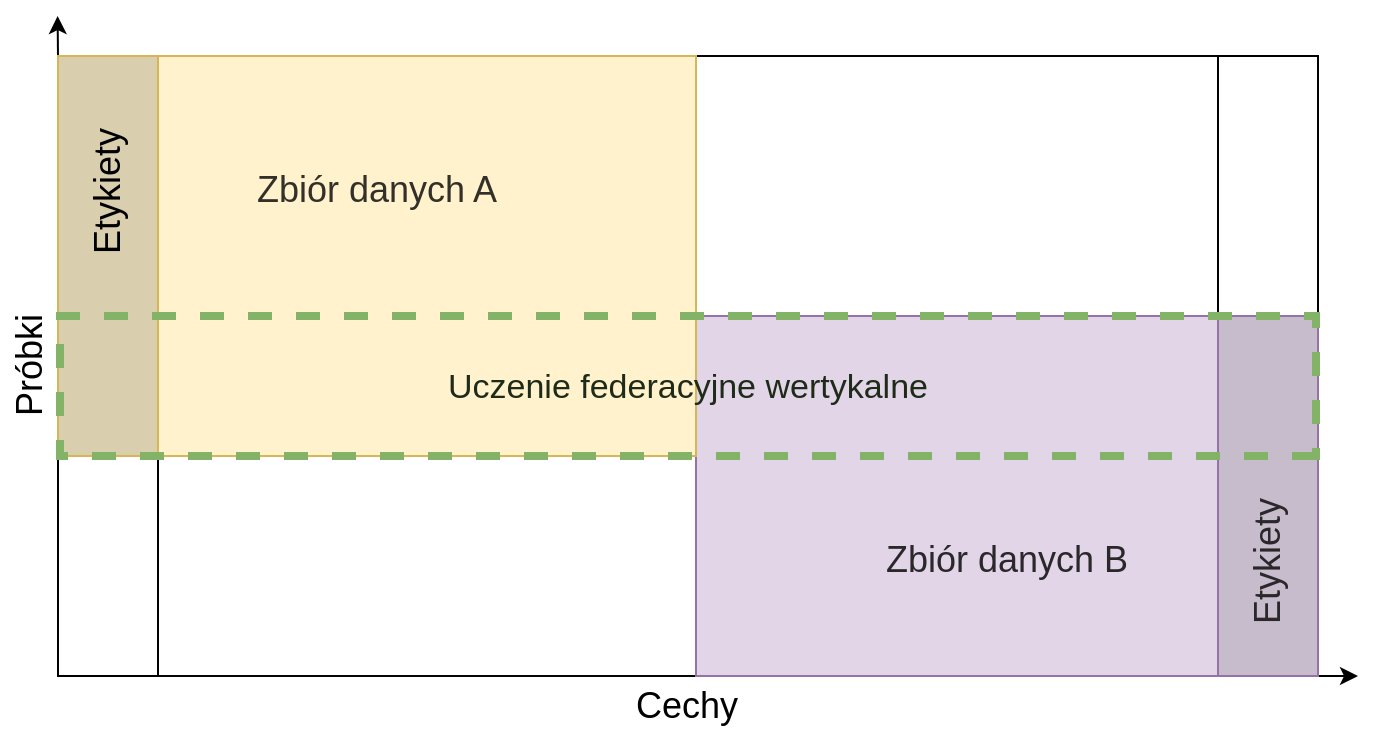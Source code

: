 <mxfile version="17.1.3" type="device"><diagram id="V3tsCqq8QKIaEwVYqXRp" name="Page-1"><mxGraphModel dx="949" dy="547" grid="1" gridSize="10" guides="1" tooltips="1" connect="1" arrows="1" fold="1" page="1" pageScale="1" pageWidth="827" pageHeight="1169" math="0" shadow="0"><root><mxCell id="0"/><mxCell id="1" parent="0"/><mxCell id="Po3UAP2UEHaN24MB34Bt-23" value="" style="rounded=0;whiteSpace=wrap;html=1;glass=0;fontSize=18;strokeColor=#050505;" vertex="1" parent="1"><mxGeometry x="99" y="170" width="630" height="310" as="geometry"/></mxCell><mxCell id="Po3UAP2UEHaN24MB34Bt-24" value="" style="rounded=0;whiteSpace=wrap;html=1;glass=0;fontSize=18;direction=south;rotation=270;" vertex="1" parent="1"><mxGeometry x="549" y="300" width="310" height="50" as="geometry"/></mxCell><mxCell id="Po3UAP2UEHaN24MB34Bt-25" value="" style="rounded=0;whiteSpace=wrap;html=1;glass=0;fontSize=18;direction=south;rotation=270;" vertex="1" parent="1"><mxGeometry x="-31" y="300" width="310" height="50" as="geometry"/></mxCell><mxCell id="Po3UAP2UEHaN24MB34Bt-26" value="&lt;font style=&quot;font-size: 18px&quot; color=&quot;#2a282b&quot;&gt;&lt;br&gt;&lt;br&gt;&lt;br&gt;Zbiór danych B&lt;/font&gt;" style="rounded=0;whiteSpace=wrap;html=1;fillColor=#E1D5E7;strokeColor=#9673A6;fontSize=17;" vertex="1" parent="1"><mxGeometry x="418" y="300" width="311" height="180" as="geometry"/></mxCell><mxCell id="Po3UAP2UEHaN24MB34Bt-27" value="&lt;font style=&quot;font-size: 18px&quot;&gt;&lt;font color=&quot;#333029&quot;&gt;Zbiór danych A&lt;br&gt;&lt;br&gt;&lt;br&gt;&lt;/font&gt;&lt;br&gt;&lt;/font&gt;" style="rounded=0;whiteSpace=wrap;html=1;fillColor=#FFF2CC;strokeColor=#d6b656;gradientColor=none;glass=0;" vertex="1" parent="1"><mxGeometry x="99" y="170" width="319" height="200" as="geometry"/></mxCell><mxCell id="Po3UAP2UEHaN24MB34Bt-28" style="edgeStyle=orthogonalEdgeStyle;rounded=0;orthogonalLoop=1;jettySize=auto;html=1;exitX=0;exitY=0;exitDx=0;exitDy=0;fontSize=18;" edge="1" parent="1" source="Po3UAP2UEHaN24MB34Bt-29"><mxGeometry relative="1" as="geometry"><mxPoint x="98.8" y="150" as="targetPoint"/></mxGeometry></mxCell><mxCell id="Po3UAP2UEHaN24MB34Bt-29" value="&amp;nbsp; &amp;nbsp; &amp;nbsp; &amp;nbsp; &amp;nbsp; &amp;nbsp; &amp;nbsp;Etykiety" style="rounded=0;whiteSpace=wrap;html=1;glass=0;fontSize=18;fillColor=#D9CEAE;strokeColor=#d6b656;direction=south;rotation=270;" vertex="1" parent="1"><mxGeometry x="24" y="245" width="200" height="50" as="geometry"/></mxCell><mxCell id="Po3UAP2UEHaN24MB34Bt-30" style="edgeStyle=orthogonalEdgeStyle;rounded=0;orthogonalLoop=1;jettySize=auto;html=1;exitX=1;exitY=1;exitDx=0;exitDy=0;fontSize=18;" edge="1" parent="1" source="Po3UAP2UEHaN24MB34Bt-31"><mxGeometry relative="1" as="geometry"><mxPoint x="749" y="480.2" as="targetPoint"/></mxGeometry></mxCell><mxCell id="Po3UAP2UEHaN24MB34Bt-31" value="&lt;font color=&quot;#2a282b&quot;&gt;Etykiety&amp;nbsp; &amp;nbsp; &amp;nbsp; &amp;nbsp; &amp;nbsp; &amp;nbsp; &amp;nbsp;&lt;/font&gt;" style="rounded=0;whiteSpace=wrap;html=1;glass=0;fontSize=18;fillColor=#C7BCCC;strokeColor=#9673A6;rotation=270;direction=south;" vertex="1" parent="1"><mxGeometry x="614" y="365" width="180" height="50" as="geometry"/></mxCell><mxCell id="Po3UAP2UEHaN24MB34Bt-32" value="Cechy" style="text;html=1;align=center;verticalAlign=middle;resizable=0;points=[];autosize=1;strokeColor=none;fillColor=none;fontSize=18;" vertex="1" parent="1"><mxGeometry x="378" y="480" width="70" height="30" as="geometry"/></mxCell><mxCell id="Po3UAP2UEHaN24MB34Bt-33" value="Próbki" style="text;html=1;align=center;verticalAlign=middle;resizable=0;points=[];autosize=1;strokeColor=none;fillColor=none;fontSize=18;rotation=270;" vertex="1" parent="1"><mxGeometry x="50" y="310" width="70" height="30" as="geometry"/></mxCell><mxCell id="Po3UAP2UEHaN24MB34Bt-34" value="&lt;span lang=&quot;PL&quot; style=&quot;line-height: 16.8px&quot;&gt;&lt;font style=&quot;font-size: 17px&quot; color=&quot;#1f2b19&quot;&gt;Uczenie federacyjne wertykalne&lt;/font&gt;&lt;/span&gt;&lt;span style=&quot;font-size: medium&quot;&gt;&lt;/span&gt;" style="rounded=0;whiteSpace=wrap;html=1;glass=0;fontSize=18;dashed=1;strokeWidth=4;shadow=0;sketch=0;gradientColor=none;gradientDirection=west;fillColor=none;strokeColor=#82B366;fontColor=#82B366;direction=west;" vertex="1" parent="1"><mxGeometry x="100" y="300" width="628" height="70" as="geometry"/></mxCell></root></mxGraphModel></diagram></mxfile>